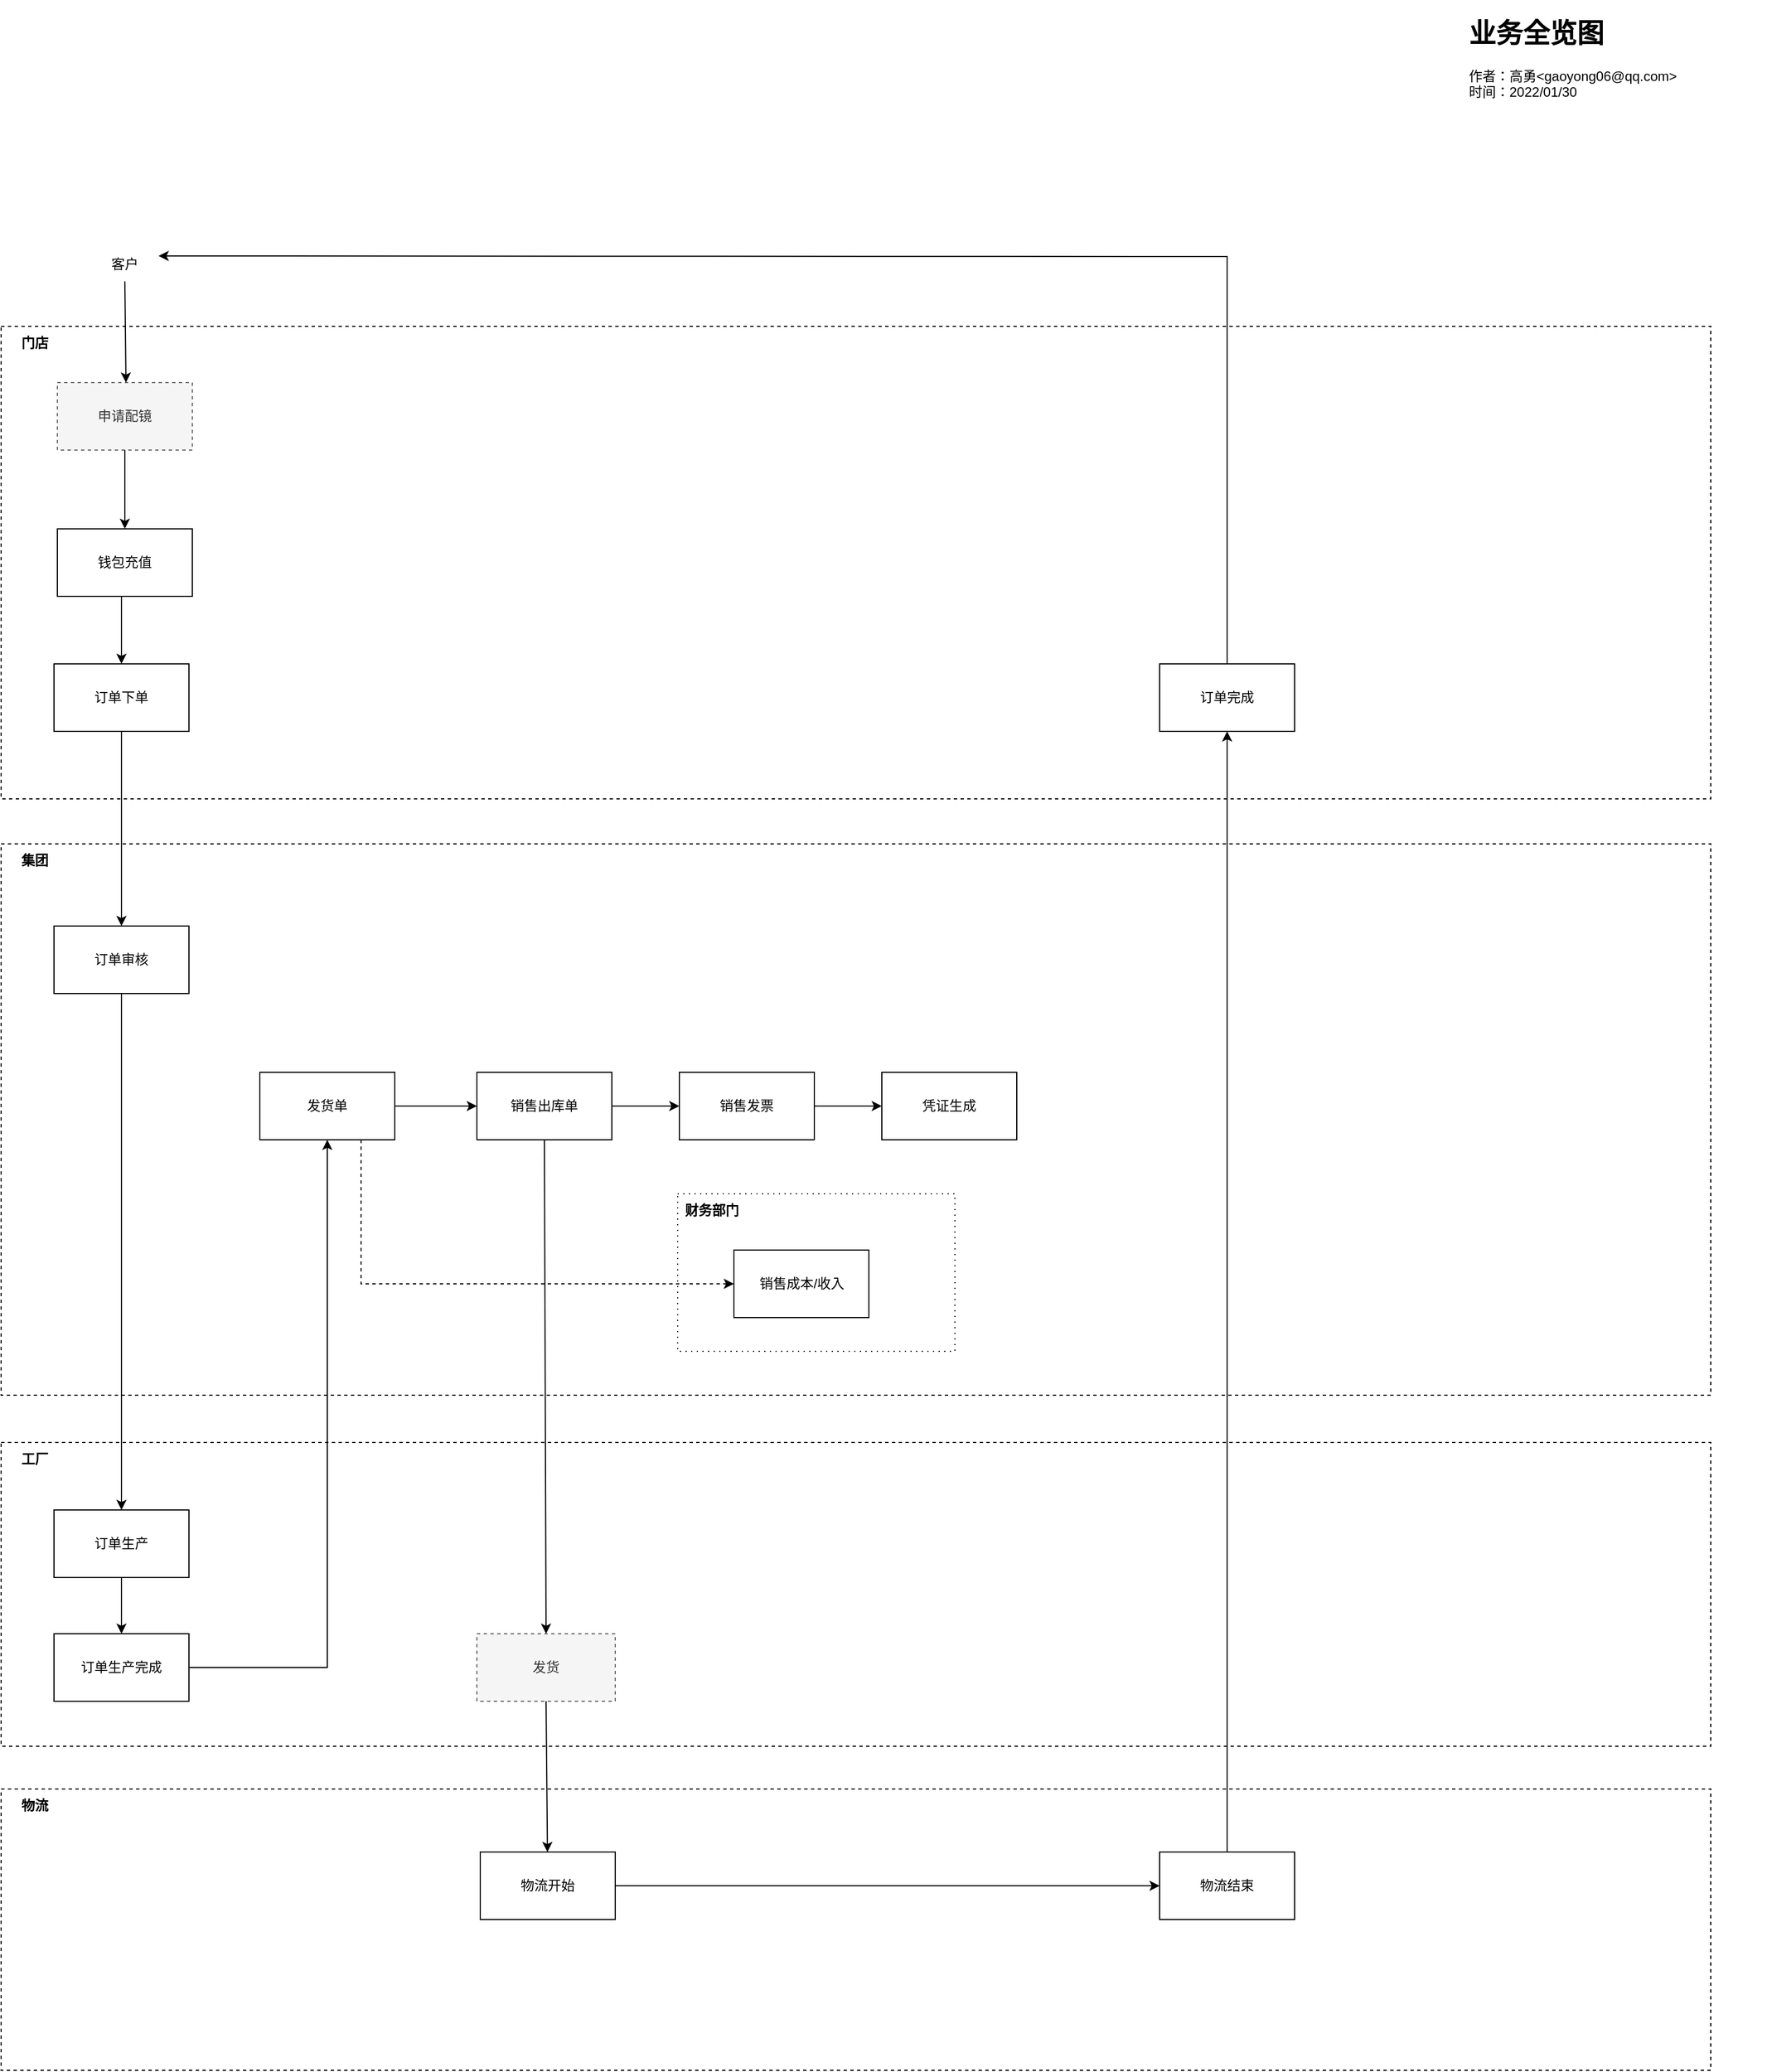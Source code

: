 <mxfile version="16.5.2" type="github">
  <diagram id="UbNyLUca0hssICbXglK_" name="Page-1">
    <mxGraphModel dx="2201" dy="3451" grid="1" gridSize="10" guides="1" tooltips="1" connect="1" arrows="1" fold="1" page="1" pageScale="1" pageWidth="827" pageHeight="1169" background="none" math="0" shadow="0">
      <root>
        <mxCell id="0" />
        <mxCell id="1" parent="0" />
        <mxCell id="Q195cHMQYqPVQ3Ld-JVz-37" value="" style="rounded=0;whiteSpace=wrap;html=1;dashed=1;" vertex="1" parent="1">
          <mxGeometry x="80" y="-1008" width="1520" height="270" as="geometry" />
        </mxCell>
        <mxCell id="Q195cHMQYqPVQ3Ld-JVz-11" value="" style="rounded=0;whiteSpace=wrap;html=1;dashed=1;" vertex="1" parent="1">
          <mxGeometry x="80" y="-1540" width="1520" height="490" as="geometry" />
        </mxCell>
        <mxCell id="Q195cHMQYqPVQ3Ld-JVz-8" value="" style="rounded=0;whiteSpace=wrap;html=1;dashed=1;" vertex="1" parent="1">
          <mxGeometry x="80" y="-2000" width="1520" height="420" as="geometry" />
        </mxCell>
        <mxCell id="Q195cHMQYqPVQ3Ld-JVz-1" value="订单下单" style="rounded=0;whiteSpace=wrap;html=1;" vertex="1" parent="1">
          <mxGeometry x="127" y="-1700" width="120" height="60" as="geometry" />
        </mxCell>
        <mxCell id="Q195cHMQYqPVQ3Ld-JVz-2" value="订单审核" style="rounded=0;whiteSpace=wrap;html=1;" vertex="1" parent="1">
          <mxGeometry x="127" y="-1467" width="120" height="60" as="geometry" />
        </mxCell>
        <mxCell id="Q195cHMQYqPVQ3Ld-JVz-3" value="发货单" style="rounded=0;whiteSpace=wrap;html=1;" vertex="1" parent="1">
          <mxGeometry x="310" y="-1337" width="120" height="60" as="geometry" />
        </mxCell>
        <mxCell id="Q195cHMQYqPVQ3Ld-JVz-4" value="销售出库单" style="rounded=0;whiteSpace=wrap;html=1;" vertex="1" parent="1">
          <mxGeometry x="503" y="-1337" width="120" height="60" as="geometry" />
        </mxCell>
        <mxCell id="Q195cHMQYqPVQ3Ld-JVz-5" value="销售发票" style="rounded=0;whiteSpace=wrap;html=1;" vertex="1" parent="1">
          <mxGeometry x="683" y="-1337" width="120" height="60" as="geometry" />
        </mxCell>
        <mxCell id="Q195cHMQYqPVQ3Ld-JVz-7" value="凭证生成" style="rounded=0;whiteSpace=wrap;html=1;" vertex="1" parent="1">
          <mxGeometry x="863" y="-1337" width="120" height="60" as="geometry" />
        </mxCell>
        <mxCell id="Q195cHMQYqPVQ3Ld-JVz-9" value="门店" style="text;html=1;strokeColor=none;fillColor=none;align=center;verticalAlign=middle;whiteSpace=wrap;rounded=0;dashed=1;fontStyle=1" vertex="1" parent="1">
          <mxGeometry x="80" y="-2000" width="60" height="30" as="geometry" />
        </mxCell>
        <mxCell id="Q195cHMQYqPVQ3Ld-JVz-12" value="集团" style="text;html=1;strokeColor=none;fillColor=none;align=center;verticalAlign=middle;whiteSpace=wrap;rounded=0;dashed=1;fontStyle=1" vertex="1" parent="1">
          <mxGeometry x="80" y="-1540" width="60" height="30" as="geometry" />
        </mxCell>
        <mxCell id="Q195cHMQYqPVQ3Ld-JVz-13" value="" style="endArrow=classic;html=1;rounded=0;exitX=0.5;exitY=1;exitDx=0;exitDy=0;" edge="1" parent="1" source="Q195cHMQYqPVQ3Ld-JVz-1" target="Q195cHMQYqPVQ3Ld-JVz-2">
          <mxGeometry width="50" height="50" relative="1" as="geometry">
            <mxPoint x="980" y="-1440" as="sourcePoint" />
            <mxPoint x="1030" y="-1490" as="targetPoint" />
          </mxGeometry>
        </mxCell>
        <mxCell id="Q195cHMQYqPVQ3Ld-JVz-15" value="" style="endArrow=classic;html=1;rounded=0;exitX=1;exitY=0.5;exitDx=0;exitDy=0;entryX=0;entryY=0.5;entryDx=0;entryDy=0;" edge="1" parent="1" source="Q195cHMQYqPVQ3Ld-JVz-3" target="Q195cHMQYqPVQ3Ld-JVz-4">
          <mxGeometry width="50" height="50" relative="1" as="geometry">
            <mxPoint x="237" y="-1357" as="sourcePoint" />
            <mxPoint x="297" y="-1357" as="targetPoint" />
          </mxGeometry>
        </mxCell>
        <mxCell id="Q195cHMQYqPVQ3Ld-JVz-16" value="" style="endArrow=classic;html=1;rounded=0;exitX=1;exitY=0.5;exitDx=0;exitDy=0;" edge="1" parent="1" source="Q195cHMQYqPVQ3Ld-JVz-4" target="Q195cHMQYqPVQ3Ld-JVz-5">
          <mxGeometry width="50" height="50" relative="1" as="geometry">
            <mxPoint x="247" y="-1347" as="sourcePoint" />
            <mxPoint x="307" y="-1347" as="targetPoint" />
          </mxGeometry>
        </mxCell>
        <mxCell id="Q195cHMQYqPVQ3Ld-JVz-17" value="" style="endArrow=classic;html=1;rounded=0;exitX=1;exitY=0.5;exitDx=0;exitDy=0;" edge="1" parent="1" source="Q195cHMQYqPVQ3Ld-JVz-5" target="Q195cHMQYqPVQ3Ld-JVz-7">
          <mxGeometry width="50" height="50" relative="1" as="geometry">
            <mxPoint x="740" y="-1460" as="sourcePoint" />
            <mxPoint x="657" y="-1349" as="targetPoint" />
          </mxGeometry>
        </mxCell>
        <mxCell id="Q195cHMQYqPVQ3Ld-JVz-18" value="订单完成" style="rounded=0;whiteSpace=wrap;html=1;" vertex="1" parent="1">
          <mxGeometry x="1110" y="-1700" width="120" height="60" as="geometry" />
        </mxCell>
        <mxCell id="Q195cHMQYqPVQ3Ld-JVz-20" value="" style="rounded=0;whiteSpace=wrap;html=1;dashed=1;dashPattern=1 4;" vertex="1" parent="1">
          <mxGeometry x="681.5" y="-1229" width="246.5" height="140" as="geometry" />
        </mxCell>
        <mxCell id="Q195cHMQYqPVQ3Ld-JVz-21" value="销售成本/收入" style="rounded=0;whiteSpace=wrap;html=1;" vertex="1" parent="1">
          <mxGeometry x="731.5" y="-1179" width="120" height="60" as="geometry" />
        </mxCell>
        <mxCell id="Q195cHMQYqPVQ3Ld-JVz-22" value="财务部门" style="text;html=1;strokeColor=none;fillColor=none;align=center;verticalAlign=middle;whiteSpace=wrap;rounded=0;dashed=1;fontStyle=1" vertex="1" parent="1">
          <mxGeometry x="681.5" y="-1229" width="60" height="30" as="geometry" />
        </mxCell>
        <mxCell id="Q195cHMQYqPVQ3Ld-JVz-23" value="" style="endArrow=classic;html=1;rounded=0;entryX=0;entryY=0.5;entryDx=0;entryDy=0;exitX=0.75;exitY=1;exitDx=0;exitDy=0;dashed=1;" edge="1" parent="1" source="Q195cHMQYqPVQ3Ld-JVz-3" target="Q195cHMQYqPVQ3Ld-JVz-21">
          <mxGeometry width="50" height="50" relative="1" as="geometry">
            <mxPoint x="660" y="-1240" as="sourcePoint" />
            <mxPoint x="1471" y="-1153" as="targetPoint" />
            <Array as="points">
              <mxPoint x="400" y="-1149" />
            </Array>
          </mxGeometry>
        </mxCell>
        <mxCell id="Q195cHMQYqPVQ3Ld-JVz-24" value="钱包充值" style="rounded=0;whiteSpace=wrap;html=1;" vertex="1" parent="1">
          <mxGeometry x="130" y="-1820" width="120" height="60" as="geometry" />
        </mxCell>
        <mxCell id="Q195cHMQYqPVQ3Ld-JVz-25" value="申请配镜" style="rounded=0;whiteSpace=wrap;html=1;fillColor=#f5f5f5;fontColor=#333333;strokeColor=#666666;dashed=1;" vertex="1" parent="1">
          <mxGeometry x="130" y="-1950" width="120" height="60" as="geometry" />
        </mxCell>
        <mxCell id="Q195cHMQYqPVQ3Ld-JVz-26" value="" style="shape=image;html=1;verticalAlign=top;verticalLabelPosition=bottom;labelBackgroundColor=#ffffff;imageAspect=0;aspect=fixed;image=https://cdn4.iconfinder.com/data/icons/dot/128/man_person_mens_room.png;dashed=1;" vertex="1" parent="1">
          <mxGeometry x="170" y="-2120" width="40" height="40" as="geometry" />
        </mxCell>
        <mxCell id="Q195cHMQYqPVQ3Ld-JVz-27" value="客户" style="text;html=1;strokeColor=none;fillColor=none;align=center;verticalAlign=middle;whiteSpace=wrap;rounded=0;dashed=1;" vertex="1" parent="1">
          <mxGeometry x="160" y="-2070" width="60" height="30" as="geometry" />
        </mxCell>
        <mxCell id="Q195cHMQYqPVQ3Ld-JVz-28" value="" style="endArrow=classic;html=1;rounded=0;exitX=0.5;exitY=1;exitDx=0;exitDy=0;" edge="1" parent="1" source="Q195cHMQYqPVQ3Ld-JVz-27">
          <mxGeometry width="50" height="50" relative="1" as="geometry">
            <mxPoint x="200" y="-1670" as="sourcePoint" />
            <mxPoint x="191" y="-1950" as="targetPoint" />
          </mxGeometry>
        </mxCell>
        <mxCell id="Q195cHMQYqPVQ3Ld-JVz-29" value="&lt;h1&gt;业务全览图&lt;/h1&gt;&lt;p&gt;作者：高勇&amp;lt;gaoyong06@qq.com&amp;gt;&lt;br&gt;时间：2022/01/30&lt;/p&gt;" style="text;html=1;strokeColor=none;fillColor=none;spacing=5;spacingTop=-20;whiteSpace=wrap;overflow=hidden;rounded=0;dashed=1;" vertex="1" parent="1">
          <mxGeometry x="1380" y="-2280" width="269" height="120" as="geometry" />
        </mxCell>
        <mxCell id="Q195cHMQYqPVQ3Ld-JVz-34" value="" style="endArrow=classic;html=1;rounded=0;entryX=0.5;entryY=0;entryDx=0;entryDy=0;exitX=0.5;exitY=1;exitDx=0;exitDy=0;" edge="1" parent="1" source="Q195cHMQYqPVQ3Ld-JVz-25" target="Q195cHMQYqPVQ3Ld-JVz-24">
          <mxGeometry width="50" height="50" relative="1" as="geometry">
            <mxPoint x="450" y="-1790" as="sourcePoint" />
            <mxPoint x="500" y="-1840" as="targetPoint" />
          </mxGeometry>
        </mxCell>
        <mxCell id="Q195cHMQYqPVQ3Ld-JVz-35" value="" style="endArrow=classic;html=1;rounded=0;entryX=0.5;entryY=0;entryDx=0;entryDy=0;" edge="1" parent="1" target="Q195cHMQYqPVQ3Ld-JVz-1">
          <mxGeometry width="50" height="50" relative="1" as="geometry">
            <mxPoint x="187" y="-1760" as="sourcePoint" />
            <mxPoint x="200" y="-1810.0" as="targetPoint" />
          </mxGeometry>
        </mxCell>
        <mxCell id="Q195cHMQYqPVQ3Ld-JVz-38" value="工厂" style="text;html=1;strokeColor=none;fillColor=none;align=center;verticalAlign=middle;whiteSpace=wrap;rounded=0;dashed=1;fontStyle=1" vertex="1" parent="1">
          <mxGeometry x="80" y="-1008" width="60" height="30" as="geometry" />
        </mxCell>
        <mxCell id="Q195cHMQYqPVQ3Ld-JVz-39" value="订单生产" style="rounded=0;whiteSpace=wrap;html=1;" vertex="1" parent="1">
          <mxGeometry x="127" y="-948" width="120" height="60" as="geometry" />
        </mxCell>
        <mxCell id="Q195cHMQYqPVQ3Ld-JVz-42" value="" style="endArrow=classic;html=1;rounded=0;exitX=0.5;exitY=1;exitDx=0;exitDy=0;entryX=0.5;entryY=0;entryDx=0;entryDy=0;" edge="1" parent="1" source="Q195cHMQYqPVQ3Ld-JVz-2" target="Q195cHMQYqPVQ3Ld-JVz-39">
          <mxGeometry width="50" height="50" relative="1" as="geometry">
            <mxPoint x="248.57" y="-80.0" as="sourcePoint" />
            <mxPoint x="248.57" y="210" as="targetPoint" />
          </mxGeometry>
        </mxCell>
        <mxCell id="Q195cHMQYqPVQ3Ld-JVz-43" value="订单生产完成" style="rounded=0;whiteSpace=wrap;html=1;" vertex="1" parent="1">
          <mxGeometry x="127" y="-838" width="120" height="60" as="geometry" />
        </mxCell>
        <mxCell id="Q195cHMQYqPVQ3Ld-JVz-44" value="" style="endArrow=classic;html=1;rounded=0;exitX=0.5;exitY=1;exitDx=0;exitDy=0;entryX=0.5;entryY=0;entryDx=0;entryDy=0;" edge="1" parent="1" source="Q195cHMQYqPVQ3Ld-JVz-39" target="Q195cHMQYqPVQ3Ld-JVz-43">
          <mxGeometry width="50" height="50" relative="1" as="geometry">
            <mxPoint x="257" y="-1438" as="sourcePoint" />
            <mxPoint x="320" y="-1438" as="targetPoint" />
          </mxGeometry>
        </mxCell>
        <mxCell id="Q195cHMQYqPVQ3Ld-JVz-47" value="" style="rounded=0;whiteSpace=wrap;html=1;dashed=1;" vertex="1" parent="1">
          <mxGeometry x="80" y="-700" width="1520" height="250" as="geometry" />
        </mxCell>
        <mxCell id="Q195cHMQYqPVQ3Ld-JVz-48" value="物流" style="text;html=1;strokeColor=none;fillColor=none;align=center;verticalAlign=middle;whiteSpace=wrap;rounded=0;dashed=1;fontStyle=1" vertex="1" parent="1">
          <mxGeometry x="80" y="-700" width="60" height="30" as="geometry" />
        </mxCell>
        <mxCell id="Q195cHMQYqPVQ3Ld-JVz-49" value="发货" style="rounded=0;whiteSpace=wrap;html=1;fillColor=#f5f5f5;fontColor=#333333;strokeColor=#666666;dashed=1;" vertex="1" parent="1">
          <mxGeometry x="503" y="-838" width="123" height="60" as="geometry" />
        </mxCell>
        <mxCell id="Q195cHMQYqPVQ3Ld-JVz-51" value="" style="endArrow=classic;html=1;rounded=0;exitX=1;exitY=0.5;exitDx=0;exitDy=0;" edge="1" parent="1" source="Q195cHMQYqPVQ3Ld-JVz-43" target="Q195cHMQYqPVQ3Ld-JVz-3">
          <mxGeometry width="50" height="50" relative="1" as="geometry">
            <mxPoint x="280" y="-370" as="sourcePoint" />
            <mxPoint x="320" y="-930" as="targetPoint" />
            <Array as="points">
              <mxPoint x="370" y="-808" />
            </Array>
          </mxGeometry>
        </mxCell>
        <mxCell id="Q195cHMQYqPVQ3Ld-JVz-52" value="物流结束" style="rounded=0;whiteSpace=wrap;html=1;" vertex="1" parent="1">
          <mxGeometry x="1110" y="-644" width="120" height="60" as="geometry" />
        </mxCell>
        <mxCell id="Q195cHMQYqPVQ3Ld-JVz-55" value="" style="endArrow=classic;html=1;rounded=0;exitX=0.5;exitY=0;exitDx=0;exitDy=0;" edge="1" parent="1" source="Q195cHMQYqPVQ3Ld-JVz-52" target="Q195cHMQYqPVQ3Ld-JVz-18">
          <mxGeometry width="50" height="50" relative="1" as="geometry">
            <mxPoint x="1080" y="-1270" as="sourcePoint" />
            <mxPoint x="1130" y="-1320" as="targetPoint" />
          </mxGeometry>
        </mxCell>
        <mxCell id="Q195cHMQYqPVQ3Ld-JVz-56" value="" style="endArrow=classic;html=1;rounded=0;exitX=0.5;exitY=0;exitDx=0;exitDy=0;entryX=1;entryY=0.25;entryDx=0;entryDy=0;" edge="1" parent="1" source="Q195cHMQYqPVQ3Ld-JVz-18" target="Q195cHMQYqPVQ3Ld-JVz-27">
          <mxGeometry width="50" height="50" relative="1" as="geometry">
            <mxPoint x="500" y="-1490" as="sourcePoint" />
            <mxPoint x="580" y="-2110" as="targetPoint" />
            <Array as="points">
              <mxPoint x="1170" y="-2062" />
            </Array>
          </mxGeometry>
        </mxCell>
        <mxCell id="Q195cHMQYqPVQ3Ld-JVz-58" style="edgeStyle=orthogonalEdgeStyle;rounded=0;orthogonalLoop=1;jettySize=auto;html=1;exitX=0.5;exitY=1;exitDx=0;exitDy=0;" edge="1" parent="1" source="Q195cHMQYqPVQ3Ld-JVz-38" target="Q195cHMQYqPVQ3Ld-JVz-38">
          <mxGeometry relative="1" as="geometry" />
        </mxCell>
        <mxCell id="Q195cHMQYqPVQ3Ld-JVz-60" value="" style="endArrow=classic;html=1;rounded=0;exitX=0.5;exitY=1;exitDx=0;exitDy=0;entryX=0.5;entryY=0;entryDx=0;entryDy=0;" edge="1" parent="1" source="Q195cHMQYqPVQ3Ld-JVz-4" target="Q195cHMQYqPVQ3Ld-JVz-49">
          <mxGeometry width="50" height="50" relative="1" as="geometry">
            <mxPoint x="820" y="-810" as="sourcePoint" />
            <mxPoint x="870" y="-860" as="targetPoint" />
          </mxGeometry>
        </mxCell>
        <mxCell id="Q195cHMQYqPVQ3Ld-JVz-61" value="物流开始" style="rounded=0;whiteSpace=wrap;html=1;" vertex="1" parent="1">
          <mxGeometry x="506" y="-644" width="120" height="60" as="geometry" />
        </mxCell>
        <mxCell id="Q195cHMQYqPVQ3Ld-JVz-63" value="" style="endArrow=classic;html=1;rounded=0;exitX=1;exitY=0.5;exitDx=0;exitDy=0;entryX=0;entryY=0.5;entryDx=0;entryDy=0;" edge="1" parent="1" source="Q195cHMQYqPVQ3Ld-JVz-61" target="Q195cHMQYqPVQ3Ld-JVz-52">
          <mxGeometry width="50" height="50" relative="1" as="geometry">
            <mxPoint x="633" y="-1297" as="sourcePoint" />
            <mxPoint x="693" y="-1297" as="targetPoint" />
          </mxGeometry>
        </mxCell>
        <mxCell id="Q195cHMQYqPVQ3Ld-JVz-64" value="" style="endArrow=classic;html=1;rounded=0;exitX=0.5;exitY=1;exitDx=0;exitDy=0;" edge="1" parent="1" source="Q195cHMQYqPVQ3Ld-JVz-49" target="Q195cHMQYqPVQ3Ld-JVz-61">
          <mxGeometry width="50" height="50" relative="1" as="geometry">
            <mxPoint x="1050" y="-850" as="sourcePoint" />
            <mxPoint x="1100" y="-900" as="targetPoint" />
          </mxGeometry>
        </mxCell>
      </root>
    </mxGraphModel>
  </diagram>
</mxfile>
